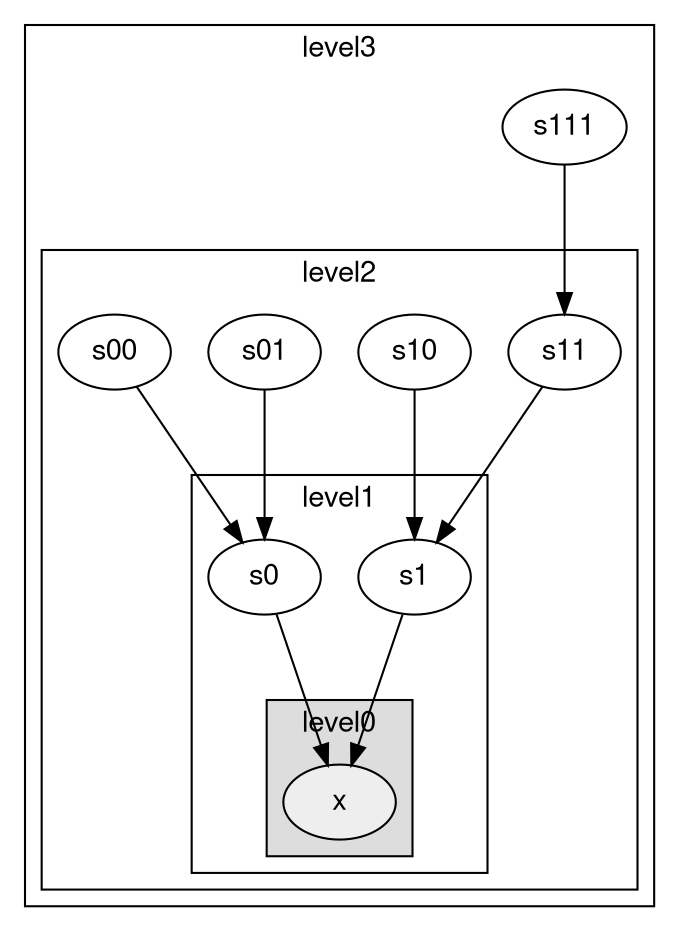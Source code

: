 digraph unix {
    graph [nodesep = 0.25; ranksep=1];
    fontname="Helvetica,Arial,sans-serif"
    node [fontname="Helvetica,Arial,sans-serif"]
    edge [fontname="Helvetica,Arial,sans-serif"]
    subgraph cluster_level3_2 {
        label = "level3";
        subgraph cluster_level2_3 {
            label = "level2";
            subgraph cluster_level1_4 {
                label = "level1";
                subgraph cluster_level0_5 {
                    label = "level0";
                    style = filled;
                    fillcolor = "#DDDDDD";
                    x_7 [
                    label="x"
                    style = filled;
                    fillcolor = "#EEEEEE";
                    ];
                    
                }
                s1_5 [
                label="s1"
                ];
                s0_6 [
                label="s0"
                ];
                
            }
            s11_1 [
            label="s11"
            ];
            s10_2 [
            label="s10"
            ];
            s01_3 [
            label="s01"
            ];
            s00_4 [
            label="s00"
            ];
            
        }
        s111_0 [
        label="s111"
        ];
        
    }
    "s111_0" -> "s11_1";
    "s11_1" -> "s1_5";
    "s10_2" -> "s1_5";
    "s01_3" -> "s0_6";
    "s00_4" -> "s0_6";
    "s1_5" -> "x_7";
    "s0_6" -> "x_7";
}

